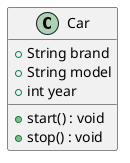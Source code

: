 @startuml
class Car {
  +String brand
  +String model
  +int year
  +start() : void
  +stop() : void
}
@enduml